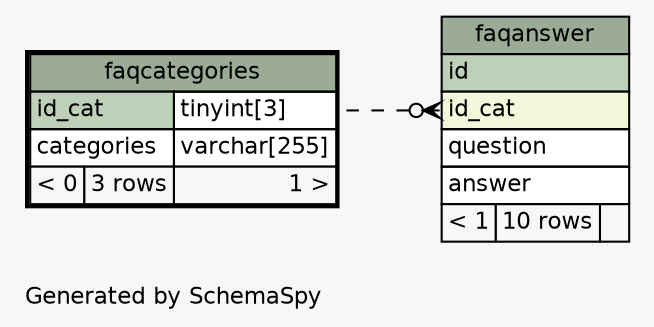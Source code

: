 // dot 2.38.0 on Mac OS X 10.9.4
// SchemaSpy rev 590
digraph "impliedTwoDegreesRelationshipsDiagram" {
  graph [
    rankdir="RL"
    bgcolor="#f7f7f7"
    label="\nGenerated by SchemaSpy"
    labeljust="l"
    nodesep="0.18"
    ranksep="0.46"
    fontname="Helvetica"
    fontsize="11"
  ];
  node [
    fontname="Helvetica"
    fontsize="11"
    shape="plaintext"
  ];
  edge [
    arrowsize="0.8"
  ];
  "faqanswer":"id_cat":w -> "faqcategories":"id_cat.type":e [arrowhead=none dir=back arrowtail=crowodot style=dashed];
  "faqanswer" [
    label=<
    <TABLE BORDER="0" CELLBORDER="1" CELLSPACING="0" BGCOLOR="#ffffff">
      <TR><TD COLSPAN="3" BGCOLOR="#9bab96" ALIGN="CENTER">faqanswer</TD></TR>
      <TR><TD PORT="id" COLSPAN="3" BGCOLOR="#bed1b8" ALIGN="LEFT">id</TD></TR>
      <TR><TD PORT="id_cat" COLSPAN="3" BGCOLOR="#f4f7da" ALIGN="LEFT">id_cat</TD></TR>
      <TR><TD PORT="question" COLSPAN="3" ALIGN="LEFT">question</TD></TR>
      <TR><TD PORT="answer" COLSPAN="3" ALIGN="LEFT">answer</TD></TR>
      <TR><TD ALIGN="LEFT" BGCOLOR="#f7f7f7">&lt; 1</TD><TD ALIGN="RIGHT" BGCOLOR="#f7f7f7">10 rows</TD><TD ALIGN="RIGHT" BGCOLOR="#f7f7f7">  </TD></TR>
    </TABLE>>
    URL="faqanswer.html"
    tooltip="faqanswer"
  ];
  "faqcategories" [
    label=<
    <TABLE BORDER="2" CELLBORDER="1" CELLSPACING="0" BGCOLOR="#ffffff">
      <TR><TD COLSPAN="3" BGCOLOR="#9bab96" ALIGN="CENTER">faqcategories</TD></TR>
      <TR><TD PORT="id_cat" COLSPAN="2" BGCOLOR="#bed1b8" ALIGN="LEFT">id_cat</TD><TD PORT="id_cat.type" ALIGN="LEFT">tinyint[3]</TD></TR>
      <TR><TD PORT="categories" COLSPAN="2" ALIGN="LEFT">categories</TD><TD PORT="categories.type" ALIGN="LEFT">varchar[255]</TD></TR>
      <TR><TD ALIGN="LEFT" BGCOLOR="#f7f7f7">&lt; 0</TD><TD ALIGN="RIGHT" BGCOLOR="#f7f7f7">3 rows</TD><TD ALIGN="RIGHT" BGCOLOR="#f7f7f7">1 &gt;</TD></TR>
    </TABLE>>
    URL="faqcategories.html"
    tooltip="faqcategories"
  ];
}
